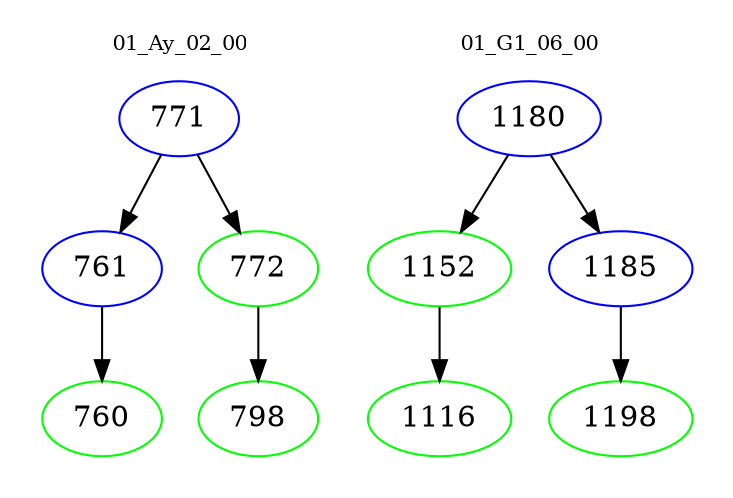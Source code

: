 digraph{
subgraph cluster_0 {
color = white
label = "01_Ay_02_00";
fontsize=10;
T0_771 [label="771", color="blue"]
T0_771 -> T0_761 [color="black"]
T0_761 [label="761", color="blue"]
T0_761 -> T0_760 [color="black"]
T0_760 [label="760", color="green"]
T0_771 -> T0_772 [color="black"]
T0_772 [label="772", color="green"]
T0_772 -> T0_798 [color="black"]
T0_798 [label="798", color="green"]
}
subgraph cluster_1 {
color = white
label = "01_G1_06_00";
fontsize=10;
T1_1180 [label="1180", color="blue"]
T1_1180 -> T1_1152 [color="black"]
T1_1152 [label="1152", color="green"]
T1_1152 -> T1_1116 [color="black"]
T1_1116 [label="1116", color="green"]
T1_1180 -> T1_1185 [color="black"]
T1_1185 [label="1185", color="blue"]
T1_1185 -> T1_1198 [color="black"]
T1_1198 [label="1198", color="green"]
}
}
